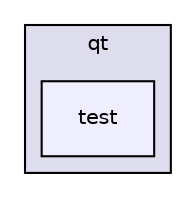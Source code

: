 digraph "src/qt/test" {
  compound=true
  node [ fontsize="10", fontname="Helvetica"];
  edge [ labelfontsize="10", labelfontname="Helvetica"];
  subgraph clusterdir_f0c29a9f5764d78706f34c972e8114d8 {
    graph [ bgcolor="#ddddee", pencolor="black", label="qt" fontname="Helvetica", fontsize="10", URL="dir_f0c29a9f5764d78706f34c972e8114d8.html"]
  dir_87dab5dcfb2ee7711b93eff8cc72a41d [shape=box, label="test", style="filled", fillcolor="#eeeeff", pencolor="black", URL="dir_87dab5dcfb2ee7711b93eff8cc72a41d.html"];
  }
}

